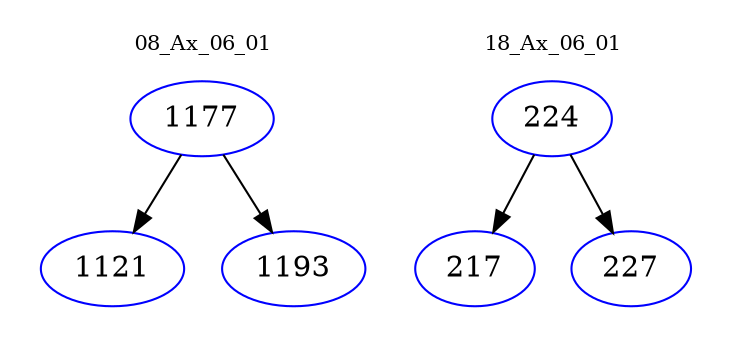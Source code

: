 digraph{
subgraph cluster_0 {
color = white
label = "08_Ax_06_01";
fontsize=10;
T0_1177 [label="1177", color="blue"]
T0_1177 -> T0_1121 [color="black"]
T0_1121 [label="1121", color="blue"]
T0_1177 -> T0_1193 [color="black"]
T0_1193 [label="1193", color="blue"]
}
subgraph cluster_1 {
color = white
label = "18_Ax_06_01";
fontsize=10;
T1_224 [label="224", color="blue"]
T1_224 -> T1_217 [color="black"]
T1_217 [label="217", color="blue"]
T1_224 -> T1_227 [color="black"]
T1_227 [label="227", color="blue"]
}
}

